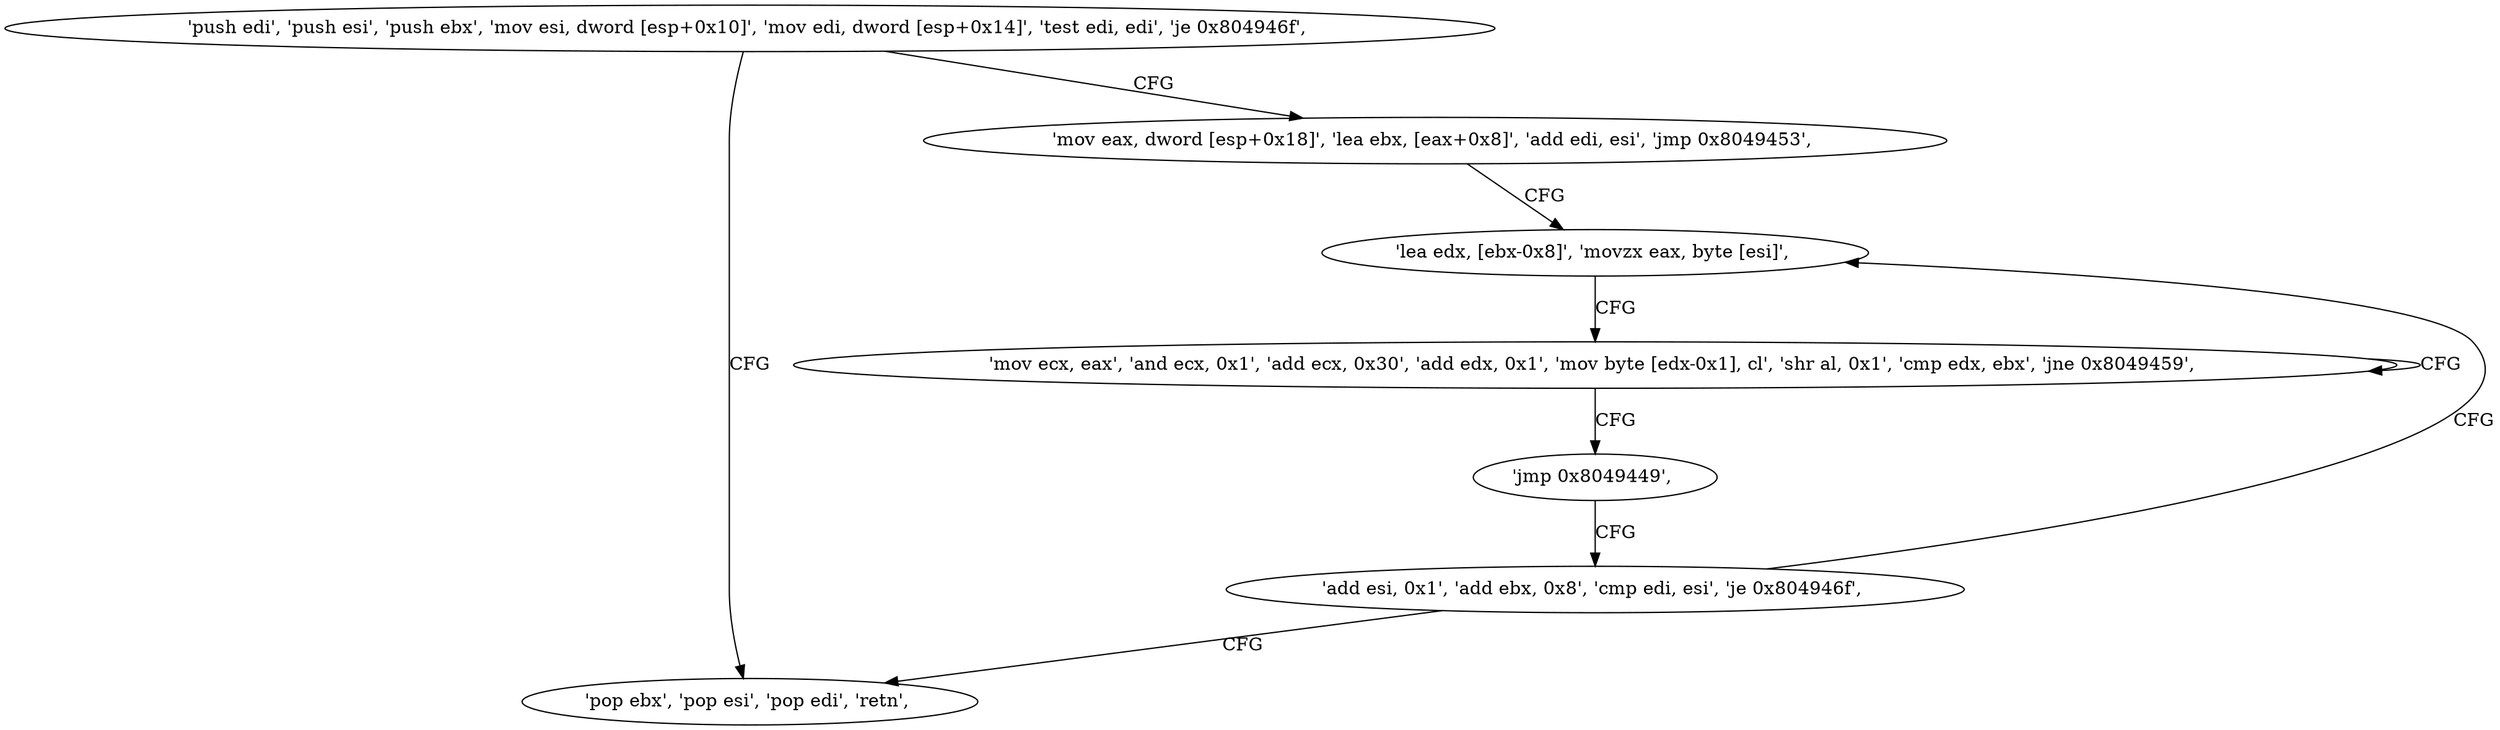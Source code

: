digraph "func" {
"134517807" [label = "'push edi', 'push esi', 'push ebx', 'mov esi, dword [esp+0x10]', 'mov edi, dword [esp+0x14]', 'test edi, edi', 'je 0x804946f', " ]
"134517871" [label = "'pop ebx', 'pop esi', 'pop edi', 'retn', " ]
"134517822" [label = "'mov eax, dword [esp+0x18]', 'lea ebx, [eax+0x8]', 'add edi, esi', 'jmp 0x8049453', " ]
"134517843" [label = "'lea edx, [ebx-0x8]', 'movzx eax, byte [esi]', " ]
"134517849" [label = "'mov ecx, eax', 'and ecx, 0x1', 'add ecx, 0x30', 'add edx, 0x1', 'mov byte [edx-0x1], cl', 'shr al, 0x1', 'cmp edx, ebx', 'jne 0x8049459', " ]
"134517869" [label = "'jmp 0x8049449', " ]
"134517833" [label = "'add esi, 0x1', 'add ebx, 0x8', 'cmp edi, esi', 'je 0x804946f', " ]
"134517807" -> "134517871" [ label = "CFG" ]
"134517807" -> "134517822" [ label = "CFG" ]
"134517822" -> "134517843" [ label = "CFG" ]
"134517843" -> "134517849" [ label = "CFG" ]
"134517849" -> "134517849" [ label = "CFG" ]
"134517849" -> "134517869" [ label = "CFG" ]
"134517869" -> "134517833" [ label = "CFG" ]
"134517833" -> "134517871" [ label = "CFG" ]
"134517833" -> "134517843" [ label = "CFG" ]
}
